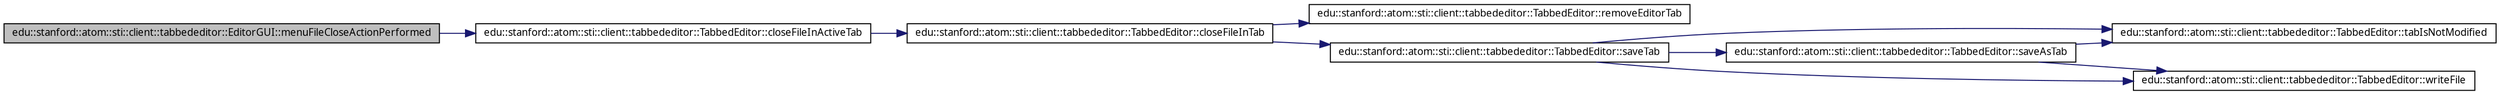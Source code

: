 digraph G
{
  edge [fontname="FreeSans.ttf",fontsize=10,labelfontname="FreeSans.ttf",labelfontsize=10];
  node [fontname="FreeSans.ttf",fontsize=10,shape=record];
  rankdir=LR;
  Node1 [label="edu::stanford::atom::sti::client::tabbededitor::EditorGUI::menuFileCloseActionPerformed",height=0.2,width=0.4,color="black", fillcolor="grey75", style="filled" fontcolor="black"];
  Node1 -> Node2 [color="midnightblue",fontsize=10,style="solid",fontname="FreeSans.ttf"];
  Node2 [label="edu::stanford::atom::sti::client::tabbededitor::TabbedEditor::closeFileInActiveTab",height=0.2,width=0.4,color="black", fillcolor="white", style="filled",URL="$classedu_1_1stanford_1_1atom_1_1sti_1_1client_1_1tabbededitor_1_1TabbedEditor.html#11913d09f1635a2b79998ecba3b0dcf4"];
  Node2 -> Node3 [color="midnightblue",fontsize=10,style="solid",fontname="FreeSans.ttf"];
  Node3 [label="edu::stanford::atom::sti::client::tabbededitor::TabbedEditor::closeFileInTab",height=0.2,width=0.4,color="black", fillcolor="white", style="filled",URL="$classedu_1_1stanford_1_1atom_1_1sti_1_1client_1_1tabbededitor_1_1TabbedEditor.html#df8ec94362d3f444077b8bfe9dda3be7"];
  Node3 -> Node4 [color="midnightblue",fontsize=10,style="solid",fontname="FreeSans.ttf"];
  Node4 [label="edu::stanford::atom::sti::client::tabbededitor::TabbedEditor::removeEditorTab",height=0.2,width=0.4,color="black", fillcolor="white", style="filled",URL="$classedu_1_1stanford_1_1atom_1_1sti_1_1client_1_1tabbededitor_1_1TabbedEditor.html#52b10c2be5c37a6ee7e2f85c8a26878d"];
  Node3 -> Node5 [color="midnightblue",fontsize=10,style="solid",fontname="FreeSans.ttf"];
  Node5 [label="edu::stanford::atom::sti::client::tabbededitor::TabbedEditor::saveTab",height=0.2,width=0.4,color="black", fillcolor="white", style="filled",URL="$classedu_1_1stanford_1_1atom_1_1sti_1_1client_1_1tabbededitor_1_1TabbedEditor.html#575485b1cabd9b7042d678e0191de7d0"];
  Node5 -> Node6 [color="midnightblue",fontsize=10,style="solid",fontname="FreeSans.ttf"];
  Node6 [label="edu::stanford::atom::sti::client::tabbededitor::TabbedEditor::saveAsTab",height=0.2,width=0.4,color="black", fillcolor="white", style="filled",URL="$classedu_1_1stanford_1_1atom_1_1sti_1_1client_1_1tabbededitor_1_1TabbedEditor.html#4f30f04b5843cfacb9a40cc531d0c92e"];
  Node6 -> Node7 [color="midnightblue",fontsize=10,style="solid",fontname="FreeSans.ttf"];
  Node7 [label="edu::stanford::atom::sti::client::tabbededitor::TabbedEditor::tabIsNotModified",height=0.2,width=0.4,color="black", fillcolor="white", style="filled",URL="$classedu_1_1stanford_1_1atom_1_1sti_1_1client_1_1tabbededitor_1_1TabbedEditor.html#022392ebe592e2e9845c265e034d92cc"];
  Node6 -> Node8 [color="midnightblue",fontsize=10,style="solid",fontname="FreeSans.ttf"];
  Node8 [label="edu::stanford::atom::sti::client::tabbededitor::TabbedEditor::writeFile",height=0.2,width=0.4,color="black", fillcolor="white", style="filled",URL="$classedu_1_1stanford_1_1atom_1_1sti_1_1client_1_1tabbededitor_1_1TabbedEditor.html#b3af8b83b35362eaccc2297acac473a0"];
  Node5 -> Node7 [color="midnightblue",fontsize=10,style="solid",fontname="FreeSans.ttf"];
  Node5 -> Node8 [color="midnightblue",fontsize=10,style="solid",fontname="FreeSans.ttf"];
}
